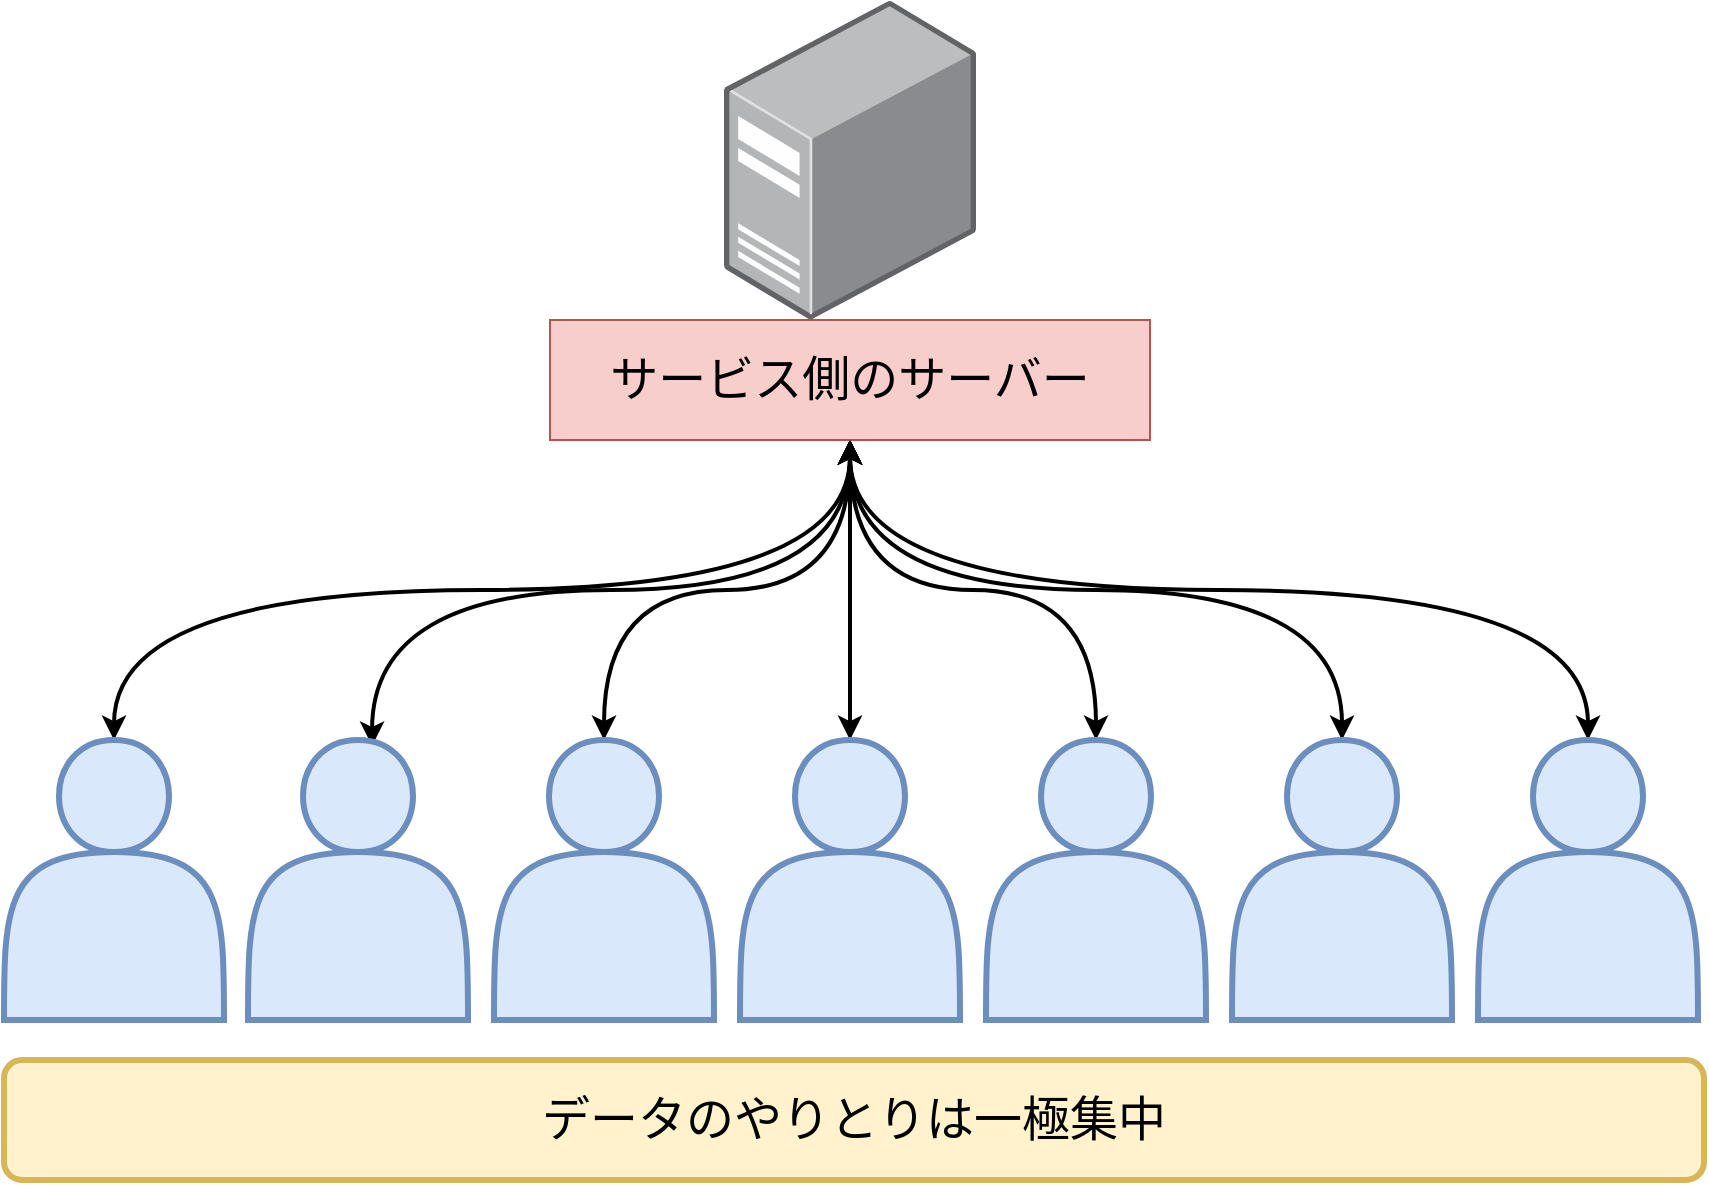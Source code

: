 <mxfile version="11.3.2" type="github" pages="1"><diagram id="0v7KFfXzX3E89VYITuFp" name="ページ1"><mxGraphModel dx="1801" dy="763" grid="1" gridSize="10" guides="1" tooltips="1" connect="1" arrows="1" fold="1" page="1" pageScale="1" pageWidth="827" pageHeight="1169" math="0" shadow="0"><root><mxCell id="0"/><mxCell id="1" parent="0"/><mxCell id="zqeRpwFImltZBqbDq4uc-1" value="" style="points=[];aspect=fixed;html=1;align=center;shadow=0;dashed=0;image;image=img/lib/allied_telesis/computer_and_terminals/Server_Desktop.svg;" parent="1" vertex="1"><mxGeometry x="350" y="10" width="126" height="160" as="geometry"/></mxCell><mxCell id="zqeRpwFImltZBqbDq4uc-14" style="edgeStyle=orthogonalEdgeStyle;curved=1;rounded=0;orthogonalLoop=1;jettySize=auto;html=1;exitX=0.5;exitY=1;exitDx=0;exitDy=0;entryX=0.5;entryY=0;entryDx=0;entryDy=0;startArrow=classic;startFill=1;strokeWidth=2;fontSize=24;" parent="1" source="zqeRpwFImltZBqbDq4uc-2" target="zqeRpwFImltZBqbDq4uc-6" edge="1"><mxGeometry relative="1" as="geometry"/></mxCell><mxCell id="zqeRpwFImltZBqbDq4uc-15" style="edgeStyle=orthogonalEdgeStyle;curved=1;rounded=0;orthogonalLoop=1;jettySize=auto;html=1;exitX=0.5;exitY=1;exitDx=0;exitDy=0;entryX=0.5;entryY=0;entryDx=0;entryDy=0;startArrow=classic;startFill=1;strokeWidth=2;fontSize=24;" parent="1" source="zqeRpwFImltZBqbDq4uc-2" target="zqeRpwFImltZBqbDq4uc-5" edge="1"><mxGeometry relative="1" as="geometry"/></mxCell><mxCell id="zqeRpwFImltZBqbDq4uc-16" style="edgeStyle=orthogonalEdgeStyle;curved=1;rounded=0;orthogonalLoop=1;jettySize=auto;html=1;exitX=0.5;exitY=1;exitDx=0;exitDy=0;entryX=0.564;entryY=0.021;entryDx=0;entryDy=0;entryPerimeter=0;startArrow=classic;startFill=1;strokeWidth=2;fontSize=24;" parent="1" source="zqeRpwFImltZBqbDq4uc-2" target="zqeRpwFImltZBqbDq4uc-8" edge="1"><mxGeometry relative="1" as="geometry"/></mxCell><mxCell id="zqeRpwFImltZBqbDq4uc-17" style="edgeStyle=orthogonalEdgeStyle;curved=1;rounded=0;orthogonalLoop=1;jettySize=auto;html=1;exitX=0.5;exitY=1;exitDx=0;exitDy=0;entryX=0.5;entryY=0;entryDx=0;entryDy=0;startArrow=classic;startFill=1;strokeWidth=2;fontSize=24;" parent="1" source="zqeRpwFImltZBqbDq4uc-2" target="zqeRpwFImltZBqbDq4uc-7" edge="1"><mxGeometry relative="1" as="geometry"/></mxCell><mxCell id="zqeRpwFImltZBqbDq4uc-18" style="edgeStyle=orthogonalEdgeStyle;curved=1;rounded=0;orthogonalLoop=1;jettySize=auto;html=1;exitX=0.5;exitY=1;exitDx=0;exitDy=0;entryX=0.5;entryY=0;entryDx=0;entryDy=0;startArrow=classic;startFill=1;strokeWidth=2;fontSize=24;" parent="1" source="zqeRpwFImltZBqbDq4uc-2" target="zqeRpwFImltZBqbDq4uc-9" edge="1"><mxGeometry relative="1" as="geometry"/></mxCell><mxCell id="zqeRpwFImltZBqbDq4uc-19" style="edgeStyle=orthogonalEdgeStyle;curved=1;rounded=0;orthogonalLoop=1;jettySize=auto;html=1;exitX=0.5;exitY=1;exitDx=0;exitDy=0;entryX=0.5;entryY=0;entryDx=0;entryDy=0;startArrow=classic;startFill=1;strokeWidth=2;fontSize=24;" parent="1" source="zqeRpwFImltZBqbDq4uc-2" target="zqeRpwFImltZBqbDq4uc-10" edge="1"><mxGeometry relative="1" as="geometry"/></mxCell><mxCell id="zqeRpwFImltZBqbDq4uc-2" value="サービス側のサーバー" style="rounded=0;whiteSpace=wrap;html=1;fillColor=#f8cecc;strokeColor=#b85450;fontSize=24;" parent="1" vertex="1"><mxGeometry x="263" y="170" width="300" height="60" as="geometry"/></mxCell><mxCell id="zqeRpwFImltZBqbDq4uc-4" style="edgeStyle=orthogonalEdgeStyle;curved=1;rounded=0;orthogonalLoop=1;jettySize=auto;html=1;exitX=0.5;exitY=0;exitDx=0;exitDy=0;entryX=0.5;entryY=1;entryDx=0;entryDy=0;fontSize=24;startArrow=classic;startFill=1;strokeWidth=2;" parent="1" source="zqeRpwFImltZBqbDq4uc-3" target="zqeRpwFImltZBqbDq4uc-2" edge="1"><mxGeometry relative="1" as="geometry"/></mxCell><mxCell id="zqeRpwFImltZBqbDq4uc-3" value="" style="shape=actor;whiteSpace=wrap;html=1;fontSize=24;fillColor=#dae8fc;strokeColor=#6c8ebf;strokeWidth=3;" parent="1" vertex="1"><mxGeometry x="358" y="380" width="110" height="140" as="geometry"/></mxCell><mxCell id="zqeRpwFImltZBqbDq4uc-5" value="" style="shape=actor;whiteSpace=wrap;html=1;fontSize=24;fillColor=#dae8fc;strokeColor=#6c8ebf;strokeWidth=3;" parent="1" vertex="1"><mxGeometry x="235" y="380" width="110" height="140" as="geometry"/></mxCell><mxCell id="zqeRpwFImltZBqbDq4uc-6" value="" style="shape=actor;whiteSpace=wrap;html=1;fontSize=24;fillColor=#dae8fc;strokeColor=#6c8ebf;strokeWidth=3;" parent="1" vertex="1"><mxGeometry x="481" y="380" width="110" height="140" as="geometry"/></mxCell><mxCell id="zqeRpwFImltZBqbDq4uc-7" value="" style="shape=actor;whiteSpace=wrap;html=1;fontSize=24;fillColor=#dae8fc;strokeColor=#6c8ebf;strokeWidth=3;" parent="1" vertex="1"><mxGeometry x="604" y="380" width="110" height="140" as="geometry"/></mxCell><mxCell id="zqeRpwFImltZBqbDq4uc-8" value="" style="shape=actor;whiteSpace=wrap;html=1;fontSize=24;fillColor=#dae8fc;strokeColor=#6c8ebf;strokeWidth=3;" parent="1" vertex="1"><mxGeometry x="112" y="380" width="110" height="140" as="geometry"/></mxCell><mxCell id="zqeRpwFImltZBqbDq4uc-9" value="" style="shape=actor;whiteSpace=wrap;html=1;fontSize=24;fillColor=#dae8fc;strokeColor=#6c8ebf;strokeWidth=3;" parent="1" vertex="1"><mxGeometry x="-10" y="380" width="110" height="140" as="geometry"/></mxCell><mxCell id="zqeRpwFImltZBqbDq4uc-10" value="" style="shape=actor;whiteSpace=wrap;html=1;fontSize=24;fillColor=#dae8fc;strokeColor=#6c8ebf;strokeWidth=3;" parent="1" vertex="1"><mxGeometry x="727" y="380" width="110" height="140" as="geometry"/></mxCell><mxCell id="zqeRpwFImltZBqbDq4uc-20" value="データのやりとりは一極集中" style="rounded=1;whiteSpace=wrap;html=1;strokeWidth=3;fontSize=24;fillColor=#fff2cc;strokeColor=#d6b656;" parent="1" vertex="1"><mxGeometry x="-10" y="540" width="850" height="60" as="geometry"/></mxCell></root></mxGraphModel></diagram></mxfile>